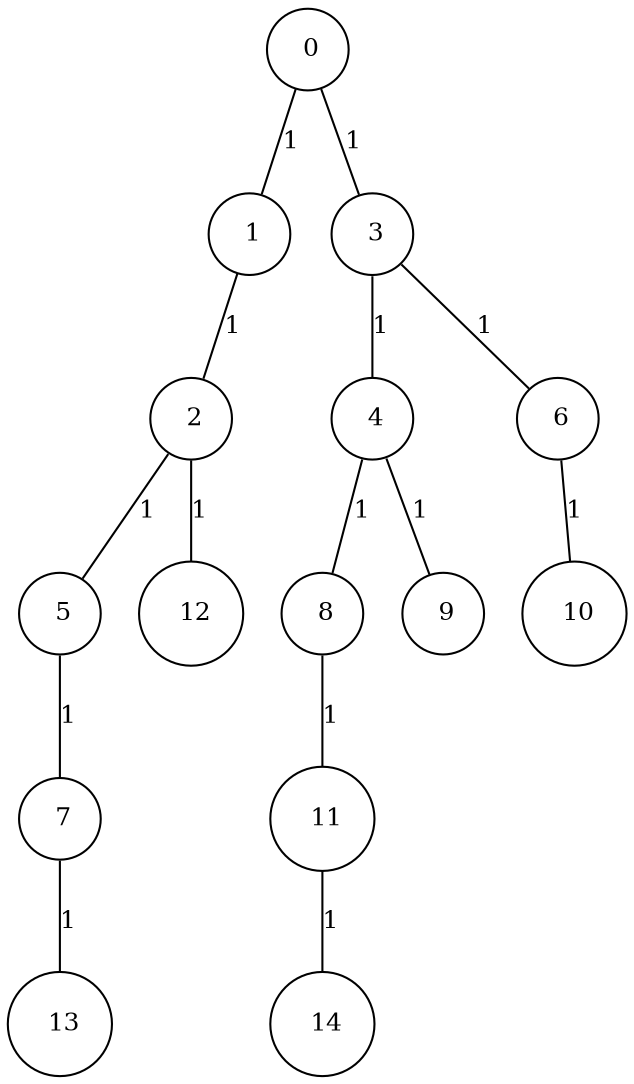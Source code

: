 graph G {
size="8.5,11;"
ratio = "expand;"
fixedsize="true;"
overlap="scale;"
node[shape=circle,width=.12,hight=.12,fontsize=12]
edge[fontsize=12]

0[label=" 0" color=black, pos="2.8399153,2.5531462!"];
1[label=" 1" color=black, pos="0.78086406,0.030790621!"];
2[label=" 2" color=black, pos="2.4000224,2.2162713!"];
3[label=" 3" color=black, pos="2.9193481,1.0904864!"];
4[label=" 4" color=black, pos="1.9202909,2.5318586!"];
5[label=" 5" color=black, pos="1.0768271,2.6732135!"];
6[label=" 6" color=black, pos="0.53219343,0.38771592!"];
7[label=" 7" color=black, pos="0.30188289,0.87627514!"];
8[label=" 8" color=black, pos="1.9139242,1.9483477!"];
9[label=" 9" color=black, pos="2.2547761,2.1781968!"];
10[label=" 10" color=black, pos="1.4574369,2.4393818!"];
11[label=" 11" color=black, pos="0.21675449,0.80282345!"];
12[label=" 12" color=black, pos="0.97455523,0.12932039!"];
13[label=" 13" color=black, pos="0.40694807,2.8582333!"];
14[label=" 14" color=black, pos="1.1975981,2.7784166!"];
0--1[label="1"]
0--3[label="1"]
1--2[label="1"]
2--5[label="1"]
2--12[label="1"]
3--4[label="1"]
3--6[label="1"]
4--8[label="1"]
4--9[label="1"]
5--7[label="1"]
6--10[label="1"]
7--13[label="1"]
8--11[label="1"]
11--14[label="1"]

}
